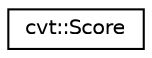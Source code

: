 digraph "Graphical Class Hierarchy"
{
 // LATEX_PDF_SIZE
  edge [fontname="Helvetica",fontsize="10",labelfontname="Helvetica",labelfontsize="10"];
  node [fontname="Helvetica",fontsize="10",shape=record];
  rankdir="LR";
  Node0 [label="cvt::Score",height=0.2,width=0.4,color="black", fillcolor="white", style="filled",URL="$dc/df4/structcvt_1_1Score.html",tooltip="All score data from the player point-of-view of StarCraft II."];
}
